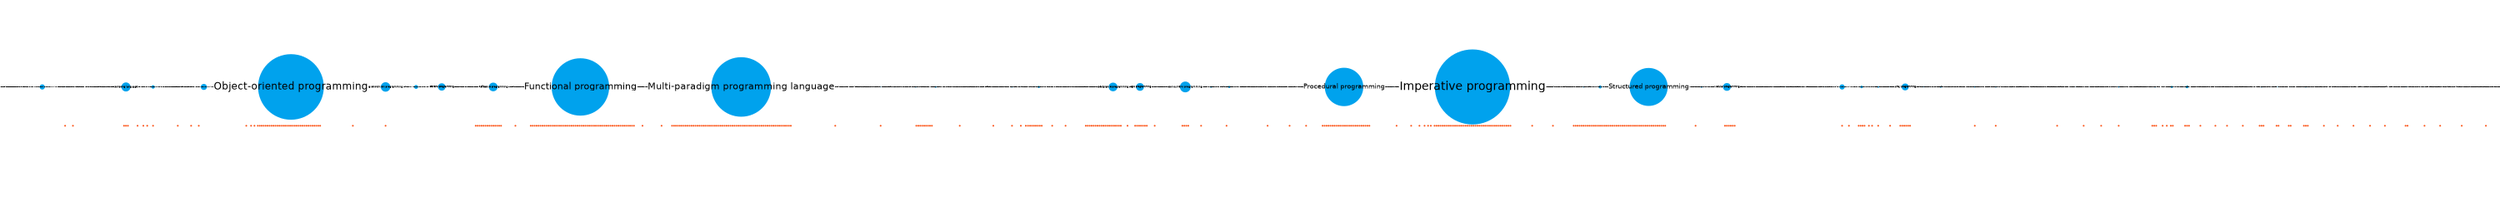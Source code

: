 graph {
	node [color="#9dd600" fontname=helvetica style=filled]
	overlap=false repulsiveforce=0.1 size=20 splines=curved
	node [color="#00a2ed" fixedsize=shape fontsize=105 height=0.5 width=0.5]
	"Markup language"
	node [color="#00a2ed" fixedsize=shape fontsize=860 height=76.0 width=76.0]
	"Object-oriented programming"
	node [color="#00a2ed" fixedsize=shape fontsize=790 height=69.0 width=69.0]
	"Multi-paradigm programming language"
	node [color="#00a2ed" fixedsize=shape fontsize=545 height=44.5 width=44.5]
	"Procedural programming"
	node [color="#00a2ed" fixedsize=shape fontsize=210 height=11.0 width=11.0]
	"Event-driven programming"
	node [color="#00a2ed" fixedsize=shape fontsize=205 height=10.5 width=10.5]
	"Scripting language"
	node [color="#00a2ed" fixedsize=shape fontsize=970 height=87.0 width=87.0]
	"Imperative programming"
	node [color="#00a2ed" fixedsize=shape fontsize=765 height=66.5 width=66.5]
	"Functional programming"
	node [color="#00a2ed" fixedsize=shape fontsize=130 height=3.0 width=3.0]
	Dataflow
	node [color="#00a2ed" fixedsize=shape fontsize=115 height=1.5 width=1.5]
	"Unstructured programming"
	node [color="#00a2ed" fixedsize=shape fontsize=200 height=10.0 width=10.0]
	"Declarative programming"
	node [color="#00a2ed" fixedsize=shape fontsize=225 height=12.5 width=12.5]
	"Concurrent programming"
	node [color="#00a2ed" fixedsize=shape fontsize=120 height=2.0 width=2.0]
	"Reactive programming"
	node [color="#00a2ed" fixedsize=shape fontsize=540 height=44.0 width=44.0]
	"Structured programming"
	node [color="#00a2ed" fixedsize=shape fontsize=200 height=10.0 width=10.0]
	"Reflective programming"
	node [color="#00a2ed" fixedsize=shape fontsize=105 height=0.5 width=0.5]
	"Constraint logic programming"
	node [color="#00a2ed" fixedsize=shape fontsize=105 height=0.5 width=0.5]
	"Formal verification"
	node [color="#00a2ed" fixedsize=shape fontsize=115 height=1.5 width=1.5]
	"Lazy evaluation"
	node [color="#00a2ed" fixedsize=shape fontsize=120 height=2.0 width=2.0]
	"Non-strict programming language"
	node [color="#00a2ed" fixedsize=shape fontsize=190 height=9.0 width=9.0]
	"Modular programming"
	node [color="#00a2ed" fixedsize=shape fontsize=105 height=0.5 width=0.5]
	"Nondeterministic programming"
	node [color="#00a2ed" fixedsize=shape fontsize=135 height=3.5 width=3.5]
	"Compiled language"
	node [color="#00a2ed" fixedsize=shape fontsize=185 height=8.5 width=8.5]
	"Generic programming"
	node [color="#00a2ed" fixedsize=shape fontsize=125 height=2.5 width=2.5]
	"Visual programming language"
	node [color="#00a2ed" fixedsize=shape fontsize=190 height=9.0 width=9.0]
	"Logic programming"
	node [color="#00a2ed" fixedsize=shape fontsize=105 height=0.5 width=0.5]
	"Component-based software engineering"
	node [color="#00a2ed" fixedsize=shape fontsize=160 height=6.0 width=6.0]
	"Parallel programming"
	node [color="#00a2ed" fixedsize=shape fontsize=160 height=6.0 width=6.0]
	"Prototype-based programming"
	node [color="#00a2ed" fixedsize=shape fontsize=105 height=0.5 width=0.5]
	"Action language"
	node [color="#00a2ed" fixedsize=shape fontsize=105 height=0.5 width=0.5]
	"Logic Programming"
	node [color="#00a2ed" fixedsize=shape fontsize=105 height=0.5 width=0.5]
	"Embedded system"
	node [color="#00a2ed" fixedsize=shape fontsize=105 height=0.5 width=0.5]
	"Dependent type"
	node [color="#00a2ed" fixedsize=shape fontsize=180 height=8.0 width=8.0]
	"Array programming"
	node [color="#00a2ed" fixedsize=shape fontsize=105 height=0.5 width=0.5]
	"Agent-oriented programming"
	node [color="#00a2ed" fixedsize=shape fontsize=105 height=0.5 width=0.5]
	"Synchronous programming language"
	node [color="#00a2ed" fixedsize=shape fontsize=115 height=1.5 width=1.5]
	"Function-level programming"
	node [color="#00a2ed" fixedsize=shape fontsize=130 height=3.0 width=3.0]
	"Concurrent computing"
	node [color="#00a2ed" fixedsize=shape fontsize=120 height=2.0 width=2.0]
	"Simulation language"
	node [color="#00a2ed" fixedsize=shape fontsize=105 height=0.5 width=0.5]
	"Graphical programming"
	node [color="#00a2ed" fixedsize=shape fontsize=105 height=0.5 width=0.5]
	"Concept programming"
	node [color="#00a2ed" fixedsize=shape fontsize=105 height=0.5 width=0.5]
	"High-level assembler"
	node [color="#00a2ed" fixedsize=shape fontsize=110 height=1.0 width=1.0]
	"Interpreted language"
	node [color="#00a2ed" fixedsize=shape fontsize=105 height=0.5 width=0.5]
	"Data-driven programming"
	node [color="#00a2ed" fixedsize=shape fontsize=115 height=1.5 width=1.5]
	"Esoteric programming language"
	node [color="#00a2ed" fixedsize=shape fontsize=170 height=7.0 width=7.0]
	Metaprogramming
	node [color="#00a2ed" fixedsize=shape fontsize=115 height=1.5 width=1.5]
	"Concatenative programming language"
	node [color="#00a2ed" fixedsize=shape fontsize=145 height=4.5 width=4.5]
	"Reflection (computer science)"
	node [color="#00a2ed" fixedsize=shape fontsize=125 height=2.5 width=2.5]
	"Stack-oriented programming language"
	node [color="#00a2ed" fixedsize=shape fontsize=115 height=1.5 width=1.5]
	"Knowledge representation"
	node [color="#00a2ed" fixedsize=shape fontsize=115 height=1.5 width=1.5]
	"Programming paradigm"
	node [color="#00a2ed" fixedsize=shape fontsize=140 height=4.0 width=4.0]
	"Educational programming language"
	node [color="#00a2ed" fixedsize=shape fontsize=110 height=1.0 width=1.0]
	"Stack-based"
	node [color="#00a2ed" fixedsize=shape fontsize=105 height=0.5 width=0.5]
	"Language oriented programming"
	node [color="#00a2ed" fixedsize=shape fontsize=105 height=0.5 width=0.5]
	"Data exchange language"
	node [color="#00a2ed" fixedsize=shape fontsize=105 height=0.5 width=0.5]
	"The Task-based Asynchronous Pattern"
	node [color="#00a2ed" fixedsize=shape fontsize=110 height=1.0 width=1.0]
	"Assembly language"
	node [color="#00a2ed" fixedsize=shape fontsize=105 height=0.5 width=0.5]
	"Protocol (object-oriented programming)"
	node [color="#00a2ed" fixedsize=shape fontsize=105 height=0.5 width=0.5]
	"Block (programming)"
	node [color="#00a2ed" fixedsize=shape fontsize=110 height=1.0 width=1.0]
	"Query language"
	node [color="#00a2ed" fixedsize=shape fontsize=125 height=2.5 width=2.5]
	"Distributed programming"
	node [color="#00a2ed" fixedsize=shape fontsize=105 height=0.5 width=0.5]
	"Process-oriented programming"
	node [color="#00a2ed" fixedsize=shape fontsize=110 height=1.0 width=1.0]
	"Distributed computing"
	node [color="#00a2ed" fixedsize=shape fontsize=110 height=1.0 width=1.0]
	"Pipeline programming"
	node [color="#00a2ed" fixedsize=shape fontsize=110 height=1.0 width=1.0]
	Typesetting
	node [color="#00a2ed" fixedsize=shape fontsize=115 height=1.5 width=1.5]
	"Aspect-oriented programming"
	node [color="#00a2ed" fixedsize=shape fontsize=115 height=1.5 width=1.5]
	"Term-rewriting"
	node [color="#00a2ed" fixedsize=shape fontsize=105 height=0.5 width=0.5]
	"Template engine (web)"
	node [color="#00a2ed" fixedsize=shape fontsize=105 height=0.5 width=0.5]
	"Pi calculus"
	node [color="#00a2ed" fixedsize=shape fontsize=105 height=0.5 width=0.5]
	"Real-time computing"
	node [color="#00a2ed" fixedsize=shape fontsize=105 height=0.5 width=0.5]
	"Multi-core processor"
	node [color="#00a2ed" fixedsize=shape fontsize=105 height=0.5 width=0.5]
	"Fourth-generation programming language"
	node [color="#00a2ed" fixedsize=shape fontsize=105 height=0.5 width=0.5]
	"End-user development"
	node [color="#00a2ed" fixedsize=shape fontsize=120 height=2.0 width=2.0]
	"Domain-specific language"
	node [color="#00a2ed" fixedsize=shape fontsize=110 height=1.0 width=1.0]
	"Design by contract"
	node [color="#00a2ed" fixedsize=shape fontsize=105 height=0.5 width=0.5]
	"Scripting Language"
	node [color="#00a2ed" fixedsize=shape fontsize=110 height=1.0 width=1.0]
	"Constraint programming"
	node [color="#00a2ed" fixedsize=shape fontsize=105 height=0.5 width=0.5]
	"Data-centric programming language"
	node [color="#00a2ed" fixedsize=shape fontsize=105 height=0.5 width=0.5]
	"Class-based programming"
	node [color="#00a2ed" fixedsize=shape fontsize=105 height=0.5 width=0.5]
	"Structural Equation Modeling"
	node [color="#00a2ed" fixedsize=shape fontsize=105 height=0.5 width=0.5]
	"Declarative Language"
	node [color="#00a2ed" fixedsize=shape fontsize=120 height=2.0 width=2.0]
	"Message passing"
	node [color="#00a2ed" fixedsize=shape fontsize=105 height=0.5 width=0.5]
	"Natural language programming"
	node [color="#00a2ed" fixedsize=shape fontsize=105 height=0.5 width=0.5]
	"Tacit programming"
	node [color="#00a2ed" fixedsize=shape fontsize=105 height=0.5 width=0.5]
	"Object-capability model"
	node [color="#00a2ed" fixedsize=shape fontsize=110 height=1.0 width=1.0]
	"Concurrent constraint logic programming"
	node [color="#00a2ed" fixedsize=shape fontsize=105 height=0.5 width=0.5]
	"Reversible computing"
	node [color="#00a2ed" fixedsize=shape fontsize=105 height=0.5 width=0.5]
	"Actor model"
	node [color="#00a2ed" fixedsize=shape fontsize=105 height=0.5 width=0.5]
	"Algebraic types"
	node [color="#00a2ed" fixedsize=shape fontsize=105 height=0.5 width=0.5]
	"Prototype-oriented programming"
	node [color="#00a2ed" fixedsize=shape fontsize=105 height=0.5 width=0.5]
	"Object-oriented analysis and design"
	node [color="#00a2ed" fixedsize=shape fontsize=105 height=0.5 width=0.5]
	"Purely functional programming"
	node [color="#00a2ed" fixedsize=shape fontsize=105 height=0.5 width=0.5]
	"Object database"
	node [color="#00a2ed" fixedsize=shape fontsize=105 height=0.5 width=0.5]
	"Distributed cache"
	node [color="#00a2ed" fixedsize=shape fontsize=105 height=0.5 width=0.5]
	"In-memory database"
	node [color="#00a2ed" fixedsize=shape fontsize=105 height=0.5 width=0.5]
	"In-Memory Processing"
	node [color="#00a2ed" fixedsize=shape fontsize=105 height=0.5 width=0.5]
	"Symbolic programming"
	node [color="#00a2ed" fixedsize=shape fontsize=105 height=0.5 width=0.5]
	"Extensible programming"
	node [color="#00a2ed" fixedsize=shape fontsize=110 height=1.0 width=1.0]
	"Computer simulation"
	node [color="#00a2ed" fixedsize=shape fontsize=105 height=0.5 width=0.5]
	Algorithmic_programming
	node [color="#00a2ed" fixedsize=shape fontsize=105 height=0.5 width=0.5]
	"Expression-oriented programming language"
	node [color="#00a2ed" fixedsize=shape fontsize=105 height=0.5 width=0.5]
	Rewriting
	node [color="#00a2ed" fixedsize=shape fontsize=105 height=0.5 width=0.5]
	"Parallel programming model"
	node [color="#fc4e0f" fontsize=0 height=2 width=2]
	"Markup language" -- "Curl_(programming_language)"
	"Object-oriented programming" -- "Curl_(programming_language)"
	"Multi-paradigm programming language" -- "Curl_(programming_language)"
	"Procedural programming" -- Liberty_BASIC
	"Event-driven programming" -- Liberty_BASIC
	"Multi-paradigm programming language" -- "Lua_(programming_language)"
	"Scripting language" -- "Lua_(programming_language)"
	"Imperative programming" -- "Lua_(programming_language)"
	"Functional programming" -- "Lua_(programming_language)"
	Dataflow -- SISAL
	"Functional programming" -- SISAL
	"Imperative programming" -- SNOBOL
	"Unstructured programming" -- SNOBOL
	"Multi-paradigm programming language" -- SQL
	"Declarative programming" -- SQL
	"Functional programming" -- Sather
	"Object-oriented programming" -- Sather
	"Object-oriented programming" -- Simula
	"Object-oriented programming" -- Squeak
	"Procedural programming" -- "Turing_(programming_language)"
	"Object-oriented programming" -- "Turing_(programming_language)"
	"Multi-paradigm programming language" -- "Turing_(programming_language)"
	"Concurrent programming" -- VHDL
	"Reactive programming" -- VHDL
	"Declarative programming" -- XSLT
	"Procedural programming" -- ALGOL_58
	"Structured programming" -- ALGOL_58
	"Imperative programming" -- ALGOL_58
	"Procedural programming" -- ALGOL_60
	"Structured programming" -- ALGOL_60
	"Imperative programming" -- ALGOL_60
	"Procedural programming" -- ALGOL_W
	"Structured programming" -- ALGOL_W
	"Imperative programming" -- ALGOL_W
	"Object-oriented programming" -- "Ceylon_(programming_language)"
	"Multi-paradigm programming language" -- "Claire_(programming_language)"
	"Functional programming" -- "Claire_(programming_language)"
	"Object-oriented programming" -- "Claire_(programming_language)"
	"Reflective programming" -- "Claire_(programming_language)"
	"Constraint logic programming" -- Constraint_Handling_Rules
	"Object-oriented programming" -- "Cool_(programming_language)"
	"Functional programming" -- "F*_(programming_language)"
	"Imperative programming" -- "F*_(programming_language)"
	"Formal verification" -- "F*_(programming_language)"
	"Multi-paradigm programming language" -- "F*_(programming_language)"
	"Object-oriented programming" -- Generic_Java
	"Structured programming" -- "Genie_(programming_language)"
	"Imperative programming" -- "Genie_(programming_language)"
	"Object-oriented programming" -- "Genie_(programming_language)"
	"Multi-paradigm programming language" -- "Genie_(programming_language)"
	"Functional programming" -- "Haskell_(programming_language)"
	"Lazy evaluation" -- "Haskell_(programming_language)"
	"Non-strict programming language" -- "Haskell_(programming_language)"
	"Imperative programming" -- "Haskell_(programming_language)"
	"Modular programming" -- "Haskell_(programming_language)"
	"Nondeterministic programming" -- "Orc_(programming_language)"
	"Concurrent programming" -- "Orc_(programming_language)"
	"Procedural programming" -- "PLEX_(programming_language)"
	"Imperative programming" -- "PLEX_(programming_language)"
	"Functional programming" -- "Pixie_(programming_language)"
	"Compiled language" -- "Rust_(programming_language)"
	"Functional programming" -- "Rust_(programming_language)"
	"Structured programming" -- "Rust_(programming_language)"
	"Generic programming" -- "Rust_(programming_language)"
	"Imperative programming" -- "Rust_(programming_language)"
	"Multi-paradigm programming language" -- "Rust_(programming_language)"
	"Concurrent programming" -- "Rust_(programming_language)"
	"Visual programming language" -- VSXu
	"Logic programming" -- CLACL
	"Object-oriented programming" -- Design_By_Numbers
	"Structured programming" -- Microsoft_Small_Basic
	"Imperative programming" -- Microsoft_Small_Basic
	"Object-oriented programming" -- Microsoft_Small_Basic
	"Functional programming" -- "Newspeak_(programming_language)"
	"Object-oriented programming" -- "Newspeak_(programming_language)"
	"Functional programming" -- "Reia_(programming_language)"
	"Imperative programming" -- "Reia_(programming_language)"
	"Multi-paradigm programming language" -- "Reia_(programming_language)"
	"Concurrent programming" -- "Reia_(programming_language)"
	"Declarative programming" -- "Reia_(programming_language)"
	"Object-oriented programming" -- "Reia_(programming_language)"
	"Functional programming" -- "CPL_(programming_language)"
	"Procedural programming" -- "CPL_(programming_language)"
	"Structured programming" -- "CPL_(programming_language)"
	"Imperative programming" -- "CPL_(programming_language)"
	"Multi-paradigm programming language" -- "CPL_(programming_language)"
	"Procedural programming" -- DIBOL
	"Structured programming" -- DIBOL
	"Imperative programming" -- DIBOL
	"Functional programming" -- Object_Pascal
	"Structured programming" -- Object_Pascal
	"Generic programming" -- Object_Pascal
	"Imperative programming" -- Object_Pascal
	"Event-driven programming" -- Object_Pascal
	"Component-based software engineering" -- Object_Pascal
	"Object-oriented programming" -- Object_Pascal
	"Parallel programming" -- Obliq
	"Prototype-based programming" -- Obliq
	"Multi-paradigm programming language" -- Obliq
	"Structured programming" -- "RTL/2"
	"Imperative programming" -- "RTL/2"
	"Action language" -- "TLA+"
	"Functional programming" -- "Agda_(programming_language)"
	"Functional programming" -- Extensible_Embeddable_Language
	"Imperative programming" -- Extensible_Embeddable_Language
	"Object-oriented programming" -- Extensible_Embeddable_Language
	"Multi-paradigm programming language" -- Extensible_Embeddable_Language
	"Scripting language" -- Extensible_Embeddable_Language
	"Functional programming" -- "Little_b_(programming_language)"
	"Object-oriented programming" -- Solidity
	"Imperative programming" -- "Split-C"
	"Structured programming" -- "Split-C"
	"Parallel programming" -- "Split-C"
	"Logic Programming" -- XSB
	"Multi-paradigm programming language" -- "JScript_.NET"
	"Structured programming" -- Open_Programming_Language
	"Imperative programming" -- Open_Programming_Language
	"Embedded system" -- Open_Programming_Language
	"Structured programming" -- "SP/k"
	"Imperative programming" -- "SP/k"
	"Logic programming" -- Aldor
	"Imperative programming" -- Aldor
	"Functional programming" -- Aldor
	"Multi-paradigm programming language" -- Aldor
	"Object-oriented programming" -- Aldor
	"Dependent type" -- Aldor
	"Imperative programming" -- ColdFusion_Markup_Language
	"Object-oriented programming" -- ColdFusion_Markup_Language
	"Logic programming" -- "Gödel_(programming_language)"
	"Declarative programming" -- "Gödel_(programming_language)"
	"Parallel programming" -- NESL
	"Functional programming" -- NESL
	"Array programming" -- NESL
	"Procedural programming" -- Guido_van_Robot
	"Agent-oriented programming" -- AgentSpeak
	"Compiled language" -- "Alef_(programming_language)"
	"Structured programming" -- "Alef_(programming_language)"
	"Concurrent programming" -- "Alef_(programming_language)"
	"Functional programming" -- "Atom_(programming_language)"
	"Reactive programming" -- "Atom_(programming_language)"
	"Synchronous programming language" -- "Atom_(programming_language)"
	"Procedural programming" -- CHILL
	"Multi-paradigm programming language" -- "COLA_(software_architecture)"
	"Structured programming" -- COMAL
	"Multi-paradigm programming language" -- ChucK
	"Imperative programming" -- "Draco_(programming_language)"
	"Structured programming" -- "Draco_(programming_language)"
	"Function-level programming" -- "FP_(programming_language)"
	"Procedural programming" -- FreeBASIC
	"Object-oriented programming" -- FreeBASIC
	"Concurrent computing" -- "Limbo_(programming_language)"
	"Multi-paradigm programming language" -- "Nickle_(programming_language)"
	"Functional programming" -- "Q_(programming_language_from_Kx_Systems)"
	"Array programming" -- "Q_(programming_language_from_Kx_Systems)"
	"Functional programming" -- "SASL_(programming_language)"
	"Multi-paradigm programming language" -- "SPARK_(programming_language)"
	"Simulation language" -- "STELLA_(programming_language)"
	"Visual programming language" -- "STELLA_(programming_language)"
	"Imperative programming" -- "Scratch_(programming_language)"
	"Event-driven programming" -- "Scratch_(programming_language)"
	"Functional programming" -- Tcl
	"Procedural programming" -- Tcl
	"Imperative programming" -- Tcl
	"Event-driven programming" -- Tcl
	"Object-oriented programming" -- Tcl
	"Multi-paradigm programming language" -- Tcl
	"Graphical programming" -- WebMethods_Flow
	"Structured programming" -- WebMethods_Flow
	"Object-oriented programming" -- WebMethods_Flow
	"Functional programming" -- "XL_(programming_language)"
	"Imperative programming" -- "XL_(programming_language)"
	"Concept programming" -- "XL_(programming_language)"
	"Multi-paradigm programming language" -- "XL_(programming_language)"
	"Logic programming" -- Absys
	"Imperative programming" -- Standard_ML
	"Multi-paradigm programming language" -- Standard_ML
	"Functional programming" -- Standard_ML
	"Procedural programming" -- "Babbage_(programming_language)"
	"Structured programming" -- "Babbage_(programming_language)"
	"High-level assembler" -- "Babbage_(programming_language)"
	"Functional programming" -- DUP_programming_language
	"Interpreted language" -- DUP_programming_language
	"Functional programming" -- "Epigram_(programming_language)"
	"Procedural programming" -- Programming_Language_for_Business
	"Imperative programming" -- Programming_Language_for_Business
	"Functional programming" -- Concurrent_Euclid
	"Structured programming" -- Concurrent_Euclid
	"Imperative programming" -- Concurrent_Euclid
	"Multi-paradigm programming language" -- Concurrent_Euclid
	"Imperative programming" -- "Modula-2+"
	"Structured programming" -- "Modula-2+"
	"Modular programming" -- "Modula-2+"
	"Procedural programming" -- "Turing+"
	"Object-oriented programming" -- "Turing+"
	"Multi-paradigm programming language" -- "Turing+"
	"Concurrent programming" -- "Turing+"
	"Procedural programming" -- ALGOL
	"Structured programming" -- ALGOL
	"Imperative programming" -- ALGOL
	"Procedural programming" -- "AMOS_(programming_language)"
	"Imperative programming" -- "AMOS_(programming_language)"
	"Functional programming" -- "APL_(programming_language)"
	"Structured programming" -- "APL_(programming_language)"
	"Array programming" -- "APL_(programming_language)"
	"Modular programming" -- "APL_(programming_language)"
	"Procedural programming" -- AWK
	"Data-driven programming" -- AWK
	"Scripting language" -- AWK
	"Multi-paradigm programming language" -- "Ada_(programming_language)"
	"Imperative programming" -- Assembly_language
	"Unstructured programming" -- Assembly_language
	"Unstructured programming" -- BASIC
	"Procedural programming" -- BCPL
	"Structured programming" -- BCPL
	"Imperative programming" -- BCPL
	"Structured programming" -- Brainfuck
	"Imperative programming" -- Brainfuck
	"Esoteric programming language" -- Brainfuck
	"Procedural programming" -- "CLU_(programming_language)"
	"Object-oriented programming" -- "CLU_(programming_language)"
	"Multi-paradigm programming language" -- "CLU_(programming_language)"
	"Procedural programming" -- COBOL
	"Imperative programming" -- COBOL
	"Object-oriented programming" -- COBOL
	"Imperative programming" -- "C_(programming_language)"
	"Structured programming" -- "C_(programming_language)"
	"Functional programming" -- Common_Lisp
	"Procedural programming" -- Common_Lisp
	"Generic programming" -- Common_Lisp
	Metaprogramming -- Common_Lisp
	"Object-oriented programming" -- Common_Lisp
	"Multi-paradigm programming language" -- Common_Lisp
	"Reflective programming" -- Common_Lisp
	"Procedural programming" -- Coral_66
	"Structured programming" -- Coral_66
	"Imperative programming" -- Coral_66
	"Functional programming" -- "Dylan_(programming_language)"
	"Object-oriented programming" -- "Dylan_(programming_language)"
	"Multi-paradigm programming language" -- "Dylan_(programming_language)"
	"Object-oriented programming" -- "Eiffel_(programming_language)"
	"Functional programming" -- Emacs_Lisp
	Metaprogramming -- Emacs_Lisp
	"Reflective programming" -- Emacs_Lisp
	"Imperative programming" -- "Euphoria_(programming_language)"
	"Procedural programming" -- "Forth_(programming_language)"
	"Concatenative programming language" -- "Forth_(programming_language)"
	"Reflection (computer science)" -- "Forth_(programming_language)"
	"Stack-oriented programming language" -- "Forth_(programming_language)"
	"Multi-paradigm programming language" -- Fortran
	"Structured programming" -- Fortran
	"Imperative programming" -- Fortran
	"Generic programming" -- Fortran
	"Multi-paradigm programming language" -- "Icon_(programming_language)"
	"Structured programming" -- "Icon_(programming_language)"
	"Multi-paradigm programming language" -- JavaScript
	"Scripting language" -- JavaScript
	"Object-oriented programming" -- JavaScript
	"Imperative programming" -- JavaScript
	"Functional programming" -- JavaScript
	"Event-driven programming" -- JavaScript
	"Multi-paradigm programming language" -- "Java_(programming_language)"
	"Object-oriented programming" -- "Java_(programming_language)"
	"Structured programming" -- "Java_(programming_language)"
	"Imperative programming" -- "Java_(programming_language)"
	"Generic programming" -- "Java_(programming_language)"
	"Reflective programming" -- "Java_(programming_language)"
	"Concurrent programming" -- "Java_(programming_language)"
	"Knowledge representation" -- "KRL_(programming_language)"
	"Functional programming" -- Kent_Recursive_Calculator
	"Functional programming" -- "Lisp_(programming_language)"
	"Procedural programming" -- "Lisp_(programming_language)"
	Metaprogramming -- "Lisp_(programming_language)"
	"Multi-paradigm programming language" -- "Lisp_(programming_language)"
	"Reflection (computer science)" -- "Lisp_(programming_language)"
	"Programming paradigm" -- LiveScript
	"Functional programming" -- LiveScript
	"Object-oriented programming" -- LiveScript
	"Functional programming" -- "Logo_(programming_language)"
	"Procedural programming" -- "Logo_(programming_language)"
	"Educational programming language" -- "Logo_(programming_language)"
	"Multi-paradigm programming language" -- "Logo_(programming_language)"
	"Reflection (computer science)" -- "Logo_(programming_language)"
	"Functional programming" -- "ML_(programming_language)"
	"Imperative programming" -- "ML_(programming_language)"
	"Multi-paradigm programming language" -- "ML_(programming_language)"
	"Procedural programming" -- MUMPS
	"Imperative programming" -- "Mary_(programming_language)"
	"Functional programming" -- "Mercury_(programming_language)"
	"Logic programming" -- "Mercury_(programming_language)"
	"Object-oriented programming" -- "Mercury_(programming_language)"
	"Array programming" -- Nial
	"Structured programming" -- "Oberon_(programming_language)"
	"Imperative programming" -- "Oberon_(programming_language)"
	"Object-oriented programming" -- "Oberon_(programming_language)"
	"Modular programming" -- "Oberon_(programming_language)"
	"Concurrent programming" -- "Occam_(programming_language)"
	"Functional programming" -- PHP
	"Procedural programming" -- PHP
	"Imperative programming" -- PHP
	"Object-oriented programming" -- PHP
	"Reflective programming" -- PHP
	"Procedural programming" -- "PL/I"
	"Structured programming" -- "PL/I"
	"Imperative programming" -- "PL/I"
	"Structured programming" -- "Pascal_(programming_language)"
	"Imperative programming" -- "Pascal_(programming_language)"
	"Multi-paradigm programming language" -- Perl
	"Functional programming" -- Perl
	"Imperative programming" -- Perl
	"Object-oriented programming" -- Perl
	"Reflective programming" -- Perl
	"Procedural programming" -- Perl
	"Event-driven programming" -- Perl
	"Generic programming" -- Perl
	"Procedural programming" -- PostScript
	"Stack-based" -- PostScript
	"Multi-paradigm programming language" -- PostScript
	"Logic programming" -- Prolog
	"Functional programming" -- "Python_(programming_language)"
	"Procedural programming" -- "Python_(programming_language)"
	"Imperative programming" -- "Python_(programming_language)"
	"Object-oriented programming" -- "Python_(programming_language)"
	"Multi-paradigm programming language" -- "Python_(programming_language)"
	"Reflective programming" -- "Python_(programming_language)"
	"Imperative programming" -- QuakeC
	"Structured programming" -- QuakeC
	"Language oriented programming" -- Rebol
	"Functional programming" -- Rebol
	"Data exchange language" -- Rebol
	"Imperative programming" -- Rebol
	"Prototype-based programming" -- Rebol
	"Functional programming" -- "Ruby_(programming_language)"
	"Imperative programming" -- "Ruby_(programming_language)"
	"Object-oriented programming" -- "Ruby_(programming_language)"
	"Multi-paradigm programming language" -- "Ruby_(programming_language)"
	"Reflective programming" -- "Ruby_(programming_language)"
	"Scripting language" -- Sed
	"Object-oriented programming" -- Smalltalk
	"Functional programming" -- "C_Sharp_(programming_language)"
	"Structured programming" -- "C_Sharp_(programming_language)"
	"Generic programming" -- "C_Sharp_(programming_language)"
	"Imperative programming" -- "C_Sharp_(programming_language)"
	"Event-driven programming" -- "C_Sharp_(programming_language)"
	"The Task-based Asynchronous Pattern" -- "C_Sharp_(programming_language)"
	"Object-oriented programming" -- "C_Sharp_(programming_language)"
	"Multi-paradigm programming language" -- "C_Sharp_(programming_language)"
	"Reflective programming" -- "C_Sharp_(programming_language)"
	"Concurrent computing" -- "C_Sharp_(programming_language)"
	"Object-oriented programming" -- "Crystal_(programming_language)"
	"Multi-paradigm programming language" -- "Crystal_(programming_language)"
	"Imperative programming" -- DIGITAL_Command_Language
	"Object-oriented programming" -- "Emerald_(programming_language)"
	"Functional programming" -- "Euclid_(programming_language)"
	"Structured programming" -- "Euclid_(programming_language)"
	"Imperative programming" -- "Euclid_(programming_language)"
	"Multi-paradigm programming language" -- "Euclid_(programming_language)"
	"Functional programming" -- "F_Sharp_(programming_language)"
	"Imperative programming" -- "F_Sharp_(programming_language)"
	Metaprogramming -- "F_Sharp_(programming_language)"
	"Object-oriented programming" -- "F_Sharp_(programming_language)"
	"Multi-paradigm programming language" -- "F_Sharp_(programming_language)"
	"Concurrent programming" -- "F_Sharp_(programming_language)"
	"Imperative programming" -- Flow_chart_language
	"Multi-paradigm programming language" -- Haxe
	"Functional programming" -- "Idris_(programming_language)"
	"Assembly language" -- Information_Processing_Language
	"Object-oriented programming" -- J_Sharp
	"Structured programming" -- J_Sharp
	"Imperative programming" -- J_Sharp
	"Procedural programming" -- "Karel_(programming_language)"
	"Imperative programming" -- MIVA_Script
	"Procedural programming" -- "Oriel_(scripting_language)"
	"Imperative programming" -- "Oriel_(scripting_language)"
	"Event-driven programming" -- "Snap!_(programming_language)"
	"Object-oriented programming" -- "Snap!_(programming_language)"
	"Educational programming language" -- "Snap!_(programming_language)"
	"Protocol (object-oriented programming)" -- "Swift_(programming_language)"
	"Functional programming" -- "Swift_(programming_language)"
	"Imperative programming" -- "Swift_(programming_language)"
	"Block (programming)" -- "Swift_(programming_language)"
	"Object-oriented programming" -- "Swift_(programming_language)"
	"Multi-paradigm programming language" -- "Swift_(programming_language)"
	"Multi-paradigm programming language" -- "Tea_(programming_language)"
	"Functional programming" -- "Tea_(programming_language)"
	"Object-oriented programming" -- "Tea_(programming_language)"
	"Query language" -- SPARQL
	"Object-oriented programming" -- "Bistro_(programming_language)"
	"Functional programming" -- Clojure
	"Multi-paradigm programming language" -- "Go!_(programming_language)"
	"Concurrent programming" -- "Go!_(programming_language)"
	"Logic programming" -- "Go!_(programming_language)"
	"Functional programming" -- "Go!_(programming_language)"
	"Imperative programming" -- "Go!_(programming_language)"
	"Compiled language" -- "Go_(programming_language)"
	"Structured programming" -- "Go_(programming_language)"
	"Imperative programming" -- "Go_(programming_language)"
	"Concurrent programming" -- "Go_(programming_language)"
	"Imperative programming" -- "Handel-C"
	"Concurrent programming" -- "Handel-C"
	"Prototype-based programming" -- "Ioke_(programming_language)"
	"Object-oriented programming" -- "Ioke_(programming_language)"
	"Knowledge representation" -- "LOOM_(ontology)"
	"Functional programming" -- "R_(programming_language)"
	"Procedural programming" -- "R_(programming_language)"
	"Array programming" -- "R_(programming_language)"
	"Imperative programming" -- "R_(programming_language)"
	"Object-oriented programming" -- "R_(programming_language)"
	"Multi-paradigm programming language" -- "R_(programming_language)"
	"Reflective programming" -- "R_(programming_language)"
	"Procedural programming" -- "EC_(programming_language)"
	"Generic programming" -- "EC_(programming_language)"
	"Object-oriented programming" -- "EC_(programming_language)"
	"Multi-paradigm programming language" -- "EC_(programming_language)"
	"Functional programming" -- "Elixir_(programming_language)"
	"Multi-paradigm programming language" -- "Elixir_(programming_language)"
	"Concurrent programming" -- "Elixir_(programming_language)"
	"Distributed programming" -- "Elixir_(programming_language)"
	"Process-oriented programming" -- "Elixir_(programming_language)"
	"Multi-paradigm programming language" -- "Qore_(programming_language)"
	"Parallel programming" -- "Qore_(programming_language)"
	"Functional programming" -- "Qore_(programming_language)"
	"Imperative programming" -- "Qore_(programming_language)"
	"Object-oriented programming" -- "Qore_(programming_language)"
	"Procedural programming" -- "Qore_(programming_language)"
	"Functional programming" -- "Qore_(programming_language)"
	Dataflow -- "Joule_(programming_language)"
	"Distributed computing" -- "Joule_(programming_language)"
	"Object-oriented programming" -- "Joule_(programming_language)"
	"Multi-paradigm programming language" -- "Joule_(programming_language)"
	"Functional programming" -- Cadence_SKILL
	"Object-oriented programming" -- Cadence_SKILL
	"Parallel programming" -- Global_Arrays
	"Imperative programming" -- Global_Arrays
	"Structured programming" -- Global_Arrays
	"Structured programming" -- "Joyce_(programming_language)"
	"Concurrent programming" -- "Joyce_(programming_language)"
	"Imperative programming" -- "Joyce_(programming_language)"
	"Procedural programming" -- "Object-Oriented_Turing"
	"Object-oriented programming" -- "Object-Oriented_Turing"
	"Multi-paradigm programming language" -- "Object-Oriented_Turing"
	"Concurrent programming" -- "Object-Oriented_Turing"
	"Multi-paradigm programming language" -- PowerShell
	"Imperative programming" -- PowerShell
	"Pipeline programming" -- PowerShell
	"Object-oriented programming" -- PowerShell
	"Functional programming" -- PowerShell
	"Reflective programming" -- PowerShell
	"Procedural programming" -- Rexx
	"Structured programming" -- Rexx
	"Multi-paradigm programming language" -- Rexx
	"Imperative programming" -- "Script.NET"
	Metaprogramming -- "Script.NET"
	"Scripting language" -- "Script.NET"
	"Functional programming" -- XQuery
	"Modular programming" -- XQuery
	"Declarative programming" -- XQuery
	"Imperative programming" -- Open_Roberta
	"Event-driven programming" -- Open_Roberta
	"Array programming" -- "A+_(programming_language)"
	"Functional programming" -- Algebraic_Logic_Functional_programming_language
	"Logic programming" -- Algebraic_Logic_Functional_programming_language
	"Multi-paradigm programming language" -- Algebraic_Logic_Functional_programming_language
	"Functional programming" -- "Opa_(programming_language)"
	"Imperative programming" -- "Opa_(programming_language)"
	"Multi-paradigm programming language" -- "Opa_(programming_language)"
	"Functional programming" -- Abstract_State_Machine_Language
	"Imperative programming" -- "Asymptote_(vector_graphics_language)"
	Typesetting -- "Asymptote_(vector_graphics_language)"
	"Aspect-oriented programming" -- "E_(verification_language)"
	"Functional programming" -- "Elm_(programming_language)"
	"Functional programming" -- Itk
	"Imperative programming" -- Itk
	"Event-driven programming" -- Itk
	"Object-oriented programming" -- Itk
	"Multi-paradigm programming language" -- Itk
	"Functional programming" -- "Kojo_(programming_language)"
	"Object-oriented programming" -- "Kojo_(programming_language)"
	"Term-rewriting" -- "TXL_(programming_language)"
	"Template engine (web)" -- Haml
	"Functional programming" -- Incr_Tcl
	"Imperative programming" -- Incr_Tcl
	"Event-driven programming" -- Incr_Tcl
	"Object-oriented programming" -- Incr_Tcl
	"Multi-paradigm programming language" -- Incr_Tcl
	"Object-oriented programming" -- "Cobra_(programming_language)"
	"Multi-paradigm programming language" -- "Cobra_(programming_language)"
	"Object-oriented programming" -- Judoscript
	"Scripting language" -- Judoscript
	"Imperative programming" -- MiniD
	"Object-oriented programming" -- MiniD
	"Multi-paradigm programming language" -- MiniD
	"Object-oriented programming" -- "Parser_(CGI_language)"
	"Multi-paradigm programming language" -- Scientific_Vector_Language
	"Object-oriented programming" -- Ateji_PX
	"Pi calculus" -- Ateji_PX
	"Functional programming" -- CoffeeScript
	"Imperative programming" -- CoffeeScript
	"Prototype-based programming" -- CoffeeScript
	"Multi-paradigm programming language" -- CoffeeScript
	"Scripting language" -- CoffeeScript
	"Imperative programming" -- Intel_Parallel_Building_Blocks
	"Structured programming" -- Intel_Parallel_Building_Blocks
	"Parallel programming" -- Intel_Parallel_Building_Blocks
	"Imperative programming" -- "Mirah_(programming_language)"
	"Object-oriented programming" -- "Mirah_(programming_language)"
	"Object-oriented programming" -- OptimJ
	"Reactive programming" -- QML
	"Multi-paradigm programming language" -- QML
	"Scripting language" -- QML
	"Declarative programming" -- QML
	"Structured programming" -- SuperPascal
	"Imperative programming" -- SuperPascal
	"Concurrent computing" -- SuperPascal
	"Real-time computing" -- "XC_(programming_language)"
	"Parallel programming" -- "XC_(programming_language)"
	"Imperative programming" -- "XC_(programming_language)"
	"Concurrent programming" -- "XC_(programming_language)"
	"Distributed programming" -- "XC_(programming_language)"
	"Multi-core processor" -- "XC_(programming_language)"
	"Fourth-generation programming language" -- ActiveVFP
	"Procedural programming" -- ActiveVFP
	"Object-oriented programming" -- ActiveVFP
	"Interpreted language" -- "Ezhil_(programming_language)"
	"Structured programming" -- "Ezhil_(programming_language)"
	"Imperative programming" -- "Ezhil_(programming_language)"
	"Distributed programming" -- "Join-pattern"
	"Concurrent computing" -- "Join-pattern"
	"Procedural programming" -- M_Sharp
	"Structured programming" -- M_Sharp
	"Event-driven programming" -- M_Sharp
	Metaprogramming -- M_Sharp
	"Object-oriented programming" -- M_Sharp
	"Multi-paradigm programming language" -- M_Sharp
	"Functional programming" -- MexScript
	"Structured programming" -- MexScript
	"End-user development" -- MexScript
	"Domain-specific language" -- MexScript
	"Compiled language" -- "ParaSail_(programming_language)"
	"Structured programming" -- "ParaSail_(programming_language)"
	"Imperative programming" -- "ParaSail_(programming_language)"
	"Object-oriented programming" -- "ParaSail_(programming_language)"
	"Concurrent programming" -- "ParaSail_(programming_language)"
	"Design by contract" -- Praspel
	"Functional programming" -- "Qalb_(programming_language)"
	"Scripting Language" -- RiscLua
	"Imperative programming" -- SAMPL
	"Multi-paradigm programming language" -- SAMPL
	"Declarative programming" -- SAMPL
	"Functional programming" -- Xtend
	"Imperative programming" -- Xtend
	"Object-oriented programming" -- Xtend
	"Multi-paradigm programming language" -- AngelScript
	"Scripting language" -- AngelScript
	"Imperative programming" -- AngelScript
	"Imperative programming" -- PeopleCode
	"Object-oriented programming" -- PeopleCode
	"Multi-paradigm programming language" -- PeopleCode
	"Functional programming" -- JSONiq
	"Modular programming" -- JSONiq
	"Declarative programming" -- JSONiq
	"Functional programming" -- UCBLogo
	"Procedural programming" -- UCBLogo
	"Educational programming language" -- UCBLogo
	"Multi-paradigm programming language" -- UCBLogo
	"Reflection (computer science)" -- UCBLogo
	"Object-oriented programming" -- Umple
	"Stack-based" -- "Beatnik_(programming_language)"
	"Object-oriented programming" -- "Dolittle_(programming_language)"
	"Multi-paradigm programming language" -- "Dolittle_(programming_language)"
	"Functional programming" -- "ATS_(programming_language)"
	"Imperative programming" -- "ATS_(programming_language)"
	"Multi-paradigm programming language" -- "ATS_(programming_language)"
	"Functional programming" -- "Alice_(programming_language)"
	"Concurrent programming" -- "Alice_(programming_language)"
	"Imperative programming" -- "Alice_(programming_language)"
	"Multi-paradigm programming language" -- "Alice_(programming_language)"
	"Distributed programming" -- "Alice_(programming_language)"
	"Logic programming" -- "Alma-0"
	"Constraint programming" -- "Alma-0"
	"Imperative programming" -- "Alma-0"
	"Multi-paradigm programming language" -- "Alma-0"
	"Structured programming" -- BLISS
	"Imperative programming" -- BLISS
	Dataflow -- CAL_Actor_Language
	"Object-oriented programming" -- "Charm++"
	"Structured programming" -- "Charm_(programming_language)"
	"Functional programming" -- "Clean_(programming_language)"
	"Structured programming" -- Component_Pascal
	"Imperative programming" -- Component_Pascal
	"Object-oriented programming" -- Component_Pascal
	"Modular programming" -- Component_Pascal
	"Multi-paradigm programming language" -- "Dart_(programming_language)"
	"Scripting language" -- "Dart_(programming_language)"
	"Object-oriented programming" -- "Dart_(programming_language)"
	"Imperative programming" -- "Dart_(programming_language)"
	"Functional programming" -- "Dart_(programming_language)"
	"Declarative programming" -- "ECL_(data-centric_programming_language)"
	"Data-centric programming language" -- "ECL_(data-centric_programming_language)"
	"Structured programming" -- "ECL_(data-centric_programming_language)"
	"Array programming" -- "ELI_(programming_language)"
	"Functional programming" -- "Escher_(programming_language)"
	"Logic programming" -- "Escher_(programming_language)"
	"Declarative programming" -- "Escher_(programming_language)"
	"Functional programming" -- "FL_(programming_language)"
	"Function-level programming" -- "FL_(programming_language)"
	"Prototype-based programming" -- "Io_(programming_language)"
	"Object-oriented programming" -- "Io_(programming_language)"
	"Esoteric programming language" -- LOLCODE
	"Functional programming" -- "LPC_(programming_language)"
	"Procedural programming" -- "LPC_(programming_language)"
	"Prototype-based programming" -- "LPC_(programming_language)"
	"Object-oriented programming" -- "LPC_(programming_language)"
	"Multi-paradigm programming language" -- "LPC_(programming_language)"
	"Imperative programming" -- "Modula-2"
	"Structured programming" -- "Modula-2"
	"Modular programming" -- "Modula-2"
	"Class-based programming" -- "Objective-C"
	"Object-oriented programming" -- "Objective-C"
	"Reflection (computer science)" -- "Objective-C"
	"Structural Equation Modeling" -- OpenMx
	"Procedural programming" -- "PL/C"
	"Structured programming" -- "PL/C"
	"Imperative programming" -- "PL/C"
	"Declarative Language" -- "Pan_(programming_language)"
	"Procedural programming" -- Profile_Scripting_Language
	"Object-oriented programming" -- "TOM_(object-oriented_programming_language)"
	"Parallel programming" -- Unified_Parallel_C
	"Message passing" -- Unified_Parallel_C
	"Imperative programming" -- Unified_Parallel_C
	"Structured programming" -- Unified_Parallel_C
	"Natural language programming" -- AppleScript
	"Scripting language" -- AppleScript
	"Functional programming" -- "C++"
	"Procedural programming" -- "C++"
	"Generic programming" -- "C++"
	"Object-oriented programming" -- "C++"
	"Multi-paradigm programming language" -- "C++"
	"Imperative programming" -- CWEB
	"Structured programming" -- CWEB
	"Imperative programming" -- "FLOW-MATIC"
	"Procedural programming" -- HyperTalk
	"Functional programming" -- "J_(programming_language)"
	"Array programming" -- "J_(programming_language)"
	"Function-level programming" -- "J_(programming_language)"
	"Tacit programming" -- "J_(programming_language)"
	"Prototype-based programming" -- NewtonScript
	"Object-oriented programming" -- NewtonScript
	"Procedural programming" -- "Plankalkül"
	"Procedural programming" -- PureBasic
	"Structured programming" -- PureBasic
	"Imperative programming" -- PureBasic
	"Object-oriented programming" -- "Self_(programming_language)"
	"Structured programming" -- Verilog
	"Scripting language" -- Chomski
	"Multi-paradigm programming language" -- "Fantom_(programming_language)"
	"Imperative programming" -- GrGen
	"Multi-paradigm programming language" -- GrGen
	"Declarative programming" -- GrGen
	"Object-oriented programming" -- GrGen
	"Functional programming" -- "Objective-J"
	"Imperative programming" -- "Objective-J"
	"Multi-paradigm programming language" -- "Objective-J"
	"Object-oriented programming" -- "Objective-J"
	"Reflection (computer science)" -- "Objective-J"
	"Scripting language" -- "Objective-J"
	"Imperative programming" -- PCASTL
	"Reflective programming" -- PCASTL
	"Multi-paradigm programming language" -- PLEXIL
	"Object-oriented programming" -- Pnuts
	"Scripting language" -- Pnuts
	"Term-rewriting" -- Refal
	"Visual programming language" -- Vvvv
	"Imperative programming" -- Sinclair_BASIC
	"Multi-paradigm programming language" -- Coarray_Fortran
	"Parallel programming" -- Coarray_Fortran
	"Message passing" -- Coarray_Fortran
	"Imperative programming" -- Coarray_Fortran
	"Structured programming" -- Coarray_Fortran
	"Procedural programming" -- QBasic
	"Object-capability model" -- "Joe-E"
	"Functional programming" -- PicoLisp
	"Procedural programming" -- PicoLisp
	"Object-oriented programming" -- PicoLisp
	"Reflective programming" -- PicoLisp
	"Declarative programming" -- PicoLisp
	Metaprogramming -- PicoLisp
	"Procedural programming" -- "ABC_(programming_language)"
	"Structured programming" -- "ABC_(programming_language)"
	"Imperative programming" -- "ABC_(programming_language)"
	"Multi-paradigm programming language" -- "ABC_(programming_language)"
	"Functional programming" -- ACL2
	Metaprogramming -- ACL2
	"Multi-paradigm programming language" -- ActionScript
	"Object-oriented programming" -- ActionScript
	"Functional programming" -- ActionScript
	"Imperative programming" -- ActionScript
	"Scripting language" -- ActionScript
	"Imperative programming" -- "CMS-2_(programming_language)"
	"Multi-paradigm programming language" -- Caml
	"Functional programming" -- Caml
	"Imperative programming" -- Caml
	"Functional programming" -- ECMAScript
	"Imperative programming" -- ECMAScript
	"Prototype-based programming" -- ECMAScript
	"Multi-paradigm programming language" -- ECMAScript
	"Procedural programming" -- "Euler_(programming_language)"
	"Structured programming" -- "Euler_(programming_language)"
	"Imperative programming" -- "Euler_(programming_language)"
	"Functional programming" -- "Factor_(programming_language)"
	"Concatenative programming language" -- "Factor_(programming_language)"
	"Multi-paradigm programming language" -- "Factor_(programming_language)"
	"Stack-oriented programming language" -- "Factor_(programming_language)"
	"Multi-paradigm programming language" -- "Hop_(software)"
	"Multi-paradigm programming language" -- IBM_RPG
	"Concurrent constraint logic programming" -- "Janus_(concurrent_constraint_programming_language)"
	"Reversible computing" -- "Janus_(time-reversible_computing_programming_language)"
	"Imperative programming" -- "Janus_(time-reversible_computing_programming_language)"
	"Multi-paradigm programming language" -- "Julia_(programming_language)"
	"Procedural programming" -- "Julia_(programming_language)"
	"Functional programming" -- "Julia_(programming_language)"
	Metaprogramming -- "Julia_(programming_language)"
	"Knowledge representation" -- KM_programming_language
	"Imperative programming" -- "MAD_(programming_language)"
	"Functional programming" -- "Miranda_(programming_language)"
	"Lazy evaluation" -- "Miranda_(programming_language)"
	"Declarative programming" -- "Miranda_(programming_language)"
	"Structured programming" -- "Nu_(programming_language)"
	"Imperative programming" -- "Nu_(programming_language)"
	"Object-oriented programming" -- "Nu_(programming_language)"
	"Functional programming" -- OCaml
	"Imperative programming" -- OCaml
	"Object-oriented programming" -- OCaml
	"Multi-paradigm programming language" -- OCaml
	"Functional programming" -- "Orwell_(programming_language)"
	"Lazy evaluation" -- "Orwell_(programming_language)"
	"Functional programming" -- "Oz_(programming_language)"
	"Logic programming" -- "Oz_(programming_language)"
	"Concurrent programming" -- "Oz_(programming_language)"
	"Constraint programming" -- "Oz_(programming_language)"
	"Imperative programming" -- "Oz_(programming_language)"
	"Object-oriented programming" -- "Oz_(programming_language)"
	"Multi-paradigm programming language" -- "Oz_(programming_language)"
	"Distributed programming" -- "Oz_(programming_language)"
	"Procedural programming" -- "Pico_(programming_language)"
	"Reflection (computer science)" -- "Pico_(programming_language)"
	"Functional programming" -- "Pike_(programming_language)"
	"Procedural programming" -- "Pike_(programming_language)"
	"Object-oriented programming" -- "Pike_(programming_language)"
	"Multi-paradigm programming language" -- "Pike_(programming_language)"
	"Functional programming" -- "Racket_(programming_language)"
	"Logic programming" -- "Racket_(programming_language)"
	"Procedural programming" -- "Racket_(programming_language)"
	Metaprogramming -- "Racket_(programming_language)"
	"Object-oriented programming" -- "Racket_(programming_language)"
	"Modular programming" -- "Racket_(programming_language)"
	"Multi-paradigm programming language" -- "Racket_(programming_language)"
	"Reflection (computer science)" -- "Racket_(programming_language)"
	"Structured programming" -- "Raptor_(programming_language)"
	"Imperative programming" -- "Raptor_(programming_language)"
	"Imperative programming" -- Rc
	"Pipeline programming" -- Rc
	"Functional programming" -- SAC_programming_language
	"Array programming" -- SAC_programming_language
	"Actor model" -- "SALSA_(programming_language)"
	"Structured programming" -- SystemVerilog
	"Object-oriented programming" -- SystemVerilog
	"Functional programming" -- TypeScript
	"Structured programming" -- TypeScript
	"Generic programming" -- TypeScript
	"Imperative programming" -- TypeScript
	"Object-oriented programming" -- TypeScript
	"Multi-paradigm programming language" -- TypeScript
	"Scripting language" -- TypeScript
	"Procedural programming" -- "Unicon_(programming_language)"
	"Object-oriented programming" -- "Unicon_(programming_language)"
	"Programming paradigm" -- "Vala_(programming_language)"
	"Structured programming" -- "Vala_(programming_language)"
	"Imperative programming" -- "Vala_(programming_language)"
	"Object-oriented programming" -- "Vala_(programming_language)"
	"Event-driven programming" -- Visual_Basic
	"Multi-paradigm programming language" -- "Visual_Basic_.NET"
	"Structured programming" -- "Visual_Basic_.NET"
	"Imperative programming" -- "Visual_Basic_.NET"
	"Object-oriented programming" -- "Visual_Basic_.NET"
	"Declarative programming" -- "Visual_Basic_.NET"
	"Generic programming" -- "Visual_Basic_.NET"
	"Reflective programming" -- "Visual_Basic_.NET"
	"Event-driven programming" -- "Visual_Basic_.NET"
	"Multi-paradigm programming language" -- Visual_Basic_for_Applications
	"Programming paradigm" -- Wolfram_Language
	"Functional programming" -- Wolfram_Language
	"Procedural programming" -- Wolfram_Language
	"Array programming" -- Wolfram_Language
	"Term-rewriting" -- Wolfram_Language
	"Procedural programming" -- XBLite
	"Procedural programming" -- Basic4ppc
	"Event-driven programming" -- Basic4ppc
	"Structured programming" -- ABAP
	"Imperative programming" -- ABAP
	"Object-oriented programming" -- ABAP
	"Concurrent programming" -- ALGOL_68
	"Imperative programming" -- ALGOL_68
	"Multi-paradigm programming language" -- ALGOL_68
	"Object-oriented programming" -- "BETA_(programming_language)"
	Dataflow -- CMS_Pipelines
	"Functional programming" -- "Curry_(programming_language)"
	"Logic programming" -- "Curry_(programming_language)"
	"Non-strict programming language" -- "Curry_(programming_language)"
	"Modular programming" -- "Curry_(programming_language)"
	"Imperative programming" -- DBase
	"Declarative programming" -- DBase
	"Compiled language" -- "D_(programming_language)"
	"Functional programming" -- "D_(programming_language)"
	"Procedural programming" -- "D_(programming_language)"
	"Generic programming" -- "D_(programming_language)"
	"Object-oriented programming" -- "D_(programming_language)"
	"Multi-paradigm programming language" -- "D_(programming_language)"
	"Concurrent programming" -- "D_(programming_language)"
	"Functional programming" -- "Joy_(programming_language)"
	"Concatenative programming language" -- "Joy_(programming_language)"
	"Multi-paradigm programming language" -- "Joy_(programming_language)"
	"Stack-oriented programming language" -- "Joy_(programming_language)"
	"Multi-paradigm programming language" -- "Lasso_(programming_language)"
	"Imperative programming" -- "Lasso_(programming_language)"
	"Procedural programming" -- "Lasso_(programming_language)"
	"Concurrent programming" -- "Lasso_(programming_language)"
	Metaprogramming -- "Lasso_(programming_language)"
	"Reflective programming" -- "Lasso_(programming_language)"
	"Procedural programming" -- MIRC_scripting_language
	"Event-driven programming" -- MIRC_scripting_language
	"Declarative programming" -- Mizar_system
	"Procedural programming" -- "Modula-3"
	"Structured programming" -- "Modula-3"
	"Imperative programming" -- "Modula-3"
	"Modular programming" -- "Modula-3"
	"Generic programming" -- "Pizza_(programming_language)"
	"Algebraic types" -- "Pizza_(programming_language)"
	"Functional programming" -- Polyphonic_C_Sharp
	"Structured programming" -- Polyphonic_C_Sharp
	"Imperative programming" -- Polyphonic_C_Sharp
	"Event-driven programming" -- Polyphonic_C_Sharp
	"Object-oriented programming" -- Polyphonic_C_Sharp
	"Multi-paradigm programming language" -- Polyphonic_C_Sharp
	"Concurrent programming" -- Polyphonic_C_Sharp
	"Object-oriented programming" -- "Processing_(programming_language)"
	"Prototype-oriented programming" -- TADS
	"Domain-specific language" -- TADS
	"Functional programming" -- XOTcl
	"Imperative programming" -- XOTcl
	"Event-driven programming" -- XOTcl
	"Object-oriented programming" -- XOTcl
	"Multi-paradigm programming language" -- XOTcl
	"Declarative programming" -- XUL
	"Imperative programming" -- AMPL
	"Multi-paradigm programming language" -- AMPL
	"Declarative programming" -- AMPL
	"Object-oriented analysis and design" -- "Boo_(programming_language)"
	"Functional programming" -- "Cω"
	"Structured programming" -- "Cω"
	"Imperative programming" -- "Cω"
	"Event-driven programming" -- "Cω"
	"Object-oriented programming" -- "Cω"
	"Multi-paradigm programming language" -- "Cω"
	"Multi-paradigm programming language" -- Perl_6
	"Imperative programming" -- "C--"
	"Purely functional programming" -- "Charity_(programming_language)"
	"Imperative programming" -- Cilk
	"Structured programming" -- Cilk
	"Parallel programming" -- Cilk
	"Object-oriented programming" -- "E_(programming_language)"
	"Multi-paradigm programming language" -- "E_(programming_language)"
	"Message passing" -- "E_(programming_language)"
	"Array programming" -- "F-Script_(programming_language)"
	"Object-oriented programming" -- "F-Script_(programming_language)"
	"Multi-paradigm programming language" -- "F-Script_(programming_language)"
	"Functional programming" -- "K_(programming_language)"
	"Array programming" -- "K_(programming_language)"
	"Declarative programming" -- Modelica
	"Multi-paradigm programming language" -- NewLISP
	"Object-oriented programming" -- Object_REXX
	"Procedural programming" -- SETL
	"Structured programming" -- SETL
	"Imperative programming" -- SETL
	"Object-oriented programming" -- SETL
	"Multi-paradigm programming language" -- SETL
	"Imperative programming" -- Standard_ML_of_New_Jersey
	"Multi-paradigm programming language" -- Standard_ML_of_New_Jersey
	"Functional programming" -- Standard_ML_of_New_Jersey
	"Object-oriented programming" -- "X10_(programming_language)"
	"Array programming" -- "ZPL_(programming_language)"
	"Imperative programming" -- MetaPost
	Typesetting -- MetaPost
	"Imperative programming" -- MSX_BASIC
	"Functional programming" -- "Albatross_(programming_language)"
	"Imperative programming" -- "Albatross_(programming_language)"
	"Object-oriented programming" -- "Albatross_(programming_language)"
	"Object-oriented programming" -- Linotte
	"Structured programming" -- Linotte
	"Imperative programming" -- Linotte
	"Imperative programming" -- "Whiley_(programming_language)"
	"Functional programming" -- "Whiley_(programming_language)"
	"Functional programming" -- AntLang
	"Array programming" -- AntLang
	"Prototype-based programming" -- "Citrine_(programming_language)"
	"Object-oriented programming" -- "Citrine_(programming_language)"
	"Functional programming" -- Ebda3
	"Procedural programming" -- Ebda3
	"Imperative programming" -- Ebda3
	"Object-oriented programming" -- Ebda3
	"Multi-paradigm programming language" -- Ebda3
	"Reflective programming" -- Ebda3
	"Compiled language" -- "P4_(programming_language)"
	"Imperative programming" -- "P4_(programming_language)"
	"Domain-specific language" -- "P4_(programming_language)"
	"Functional programming" -- "PascalABC.NET"
	"Procedural programming" -- "PascalABC.NET"
	"Generic programming" -- "PascalABC.NET"
	"Object-oriented programming" -- "PascalABC.NET"
	"Multi-paradigm programming language" -- "PascalABC.NET"
	"Procedural programming" -- "Fjölnir_(programming_language)"
	"Object-oriented programming" -- "Fjölnir_(programming_language)"
	"Functional programming" -- "A♯_(Axiom)"
	"Multi-paradigm programming language" -- "A♯_(Axiom)"
	"Object-oriented programming" -- "A♯_(Axiom)"
	"Imperative programming" -- "TUTOR_(programming_language)"
	"Prototype-based programming" -- Lisaac
	"Object-oriented programming" -- Lisaac
	"Structured programming" -- Speedcoding
	"Generic programming" -- Speedcoding
	"Object-oriented programming" -- Speedcoding
	"Procedural programming" -- NetRexx
	"Structured programming" -- NetRexx
	"Object-oriented programming" -- NetRexx
	"Multi-paradigm programming language" -- NetRexx
	"Functional programming" -- "Frege_(programming_language)"
	"Non-strict programming language" -- "Frege_(programming_language)"
	"Functional programming" -- "Extempore_(software)"
	"Multi-paradigm programming language" -- "Extempore_(software)"
	"Multi-paradigm programming language" -- "Falcon_(programming_language)"
	"Procedural programming" -- "Falcon_(programming_language)"
	"Object-oriented programming" -- "Falcon_(programming_language)"
	"Functional programming" -- "Falcon_(programming_language)"
	"Message passing" -- "Falcon_(programming_language)"
	"Distributed computing" -- "Gemstone_(database)"
	"Object database" -- "Gemstone_(database)"
	"Distributed cache" -- "Gemstone_(database)"
	"Object-oriented programming" -- "Gemstone_(database)"
	"In-memory database" -- "Gemstone_(database)"
	"In-Memory Processing" -- "Gemstone_(database)"
	"Functional programming" -- "Impromptu_(programming_environment)"
	"Multi-paradigm programming language" -- "Impromptu_(programming_environment)"
	"Structured programming" -- "Neko_(programming_language)"
	"Prototype-based programming" -- "Neko_(programming_language)"
	"Object-oriented programming" -- "Neko_(programming_language)"
	"Scripting language" -- "Neko_(programming_language)"
	"Compiled language" -- "Nim_(programming_language)"
	"Procedural programming" -- "Nim_(programming_language)"
	"Imperative programming" -- "Nim_(programming_language)"
	"Object-oriented programming" -- "Nim_(programming_language)"
	"Multi-paradigm programming language" -- "Nim_(programming_language)"
	"Concurrent programming" -- "Nim_(programming_language)"
	"Array programming" -- Perl_Data_Language
	"Symbolic programming" -- "Red_(programming_language)"
	"Functional programming" -- "Red_(programming_language)"
	"Imperative programming" -- "Red_(programming_language)"
	"Multi-paradigm programming language" -- "SQL/PSM"
	"Structured programming" -- Seed7
	"Generic programming" -- Seed7
	"Imperative programming" -- Seed7
	"Object-oriented programming" -- Seed7
	"Extensible programming" -- Seed7
	"Multi-paradigm programming language" -- Seed7
	"Reflective programming" -- Seed7
	"Parallel programming" -- "C*"
	"Imperative programming" -- "C*"
	"Object-oriented programming" -- "C*"
	"Multi-paradigm programming language" -- "C*"
	"Functional programming" -- EuLisp
	"Procedural programming" -- EuLisp
	Metaprogramming -- EuLisp
	"Object-oriented programming" -- EuLisp
	"Multi-paradigm programming language" -- EuLisp
	"Functional programming" -- "NIL_(programming_language)"
	"Procedural programming" -- "NIL_(programming_language)"
	"Multi-paradigm programming language" -- "NIL_(programming_language)"
	"Simulation language" -- NetLogo
	"Procedural programming" -- NetLogo
	"Computer simulation" -- NetLogo
	"Educational programming language" -- NetLogo
	"Multi-paradigm programming language" -- NetLogo
	"Simulation language" -- StarLogo
	"Procedural programming" -- StarLogo
	"Computer simulation" -- StarLogo
	"Educational programming language" -- StarLogo
	"Multi-paradigm programming language" -- StarLogo
	"Procedural programming" -- FutureBASIC
	"Domain-specific language" -- "Frenetic_(programming_language)"
	"Reactive programming" -- "Frenetic_(programming_language)"
	"Modular programming" -- "Frenetic_(programming_language)"
	"Object-oriented programming" -- GNU_E
	"Structured programming" -- Monkey_X
	"Generic programming" -- Monkey_X
	"Imperative programming" -- Monkey_X
	"Object-oriented programming" -- Monkey_X
	"Modular programming" -- Monkey_X
	"Multi-paradigm programming language" -- Monkey_X
	"Reflection (computer science)" -- Monkey_X
	"Concurrent computing" -- Monkey_X
	"Functional programming" -- Nemerle
	"Imperative programming" -- Nemerle
	Metaprogramming -- Nemerle
	"Object-oriented programming" -- Nemerle
	"Multi-paradigm programming language" -- Nemerle
	"Functional programming" -- Urbiscript
	"Procedural programming" -- Urbiscript
	"Imperative programming" -- Urbiscript
	"Event-driven programming" -- Urbiscript
	"Object-oriented programming" -- Urbiscript
	"Multi-paradigm programming language" -- Urbiscript
	"Reflective programming" -- Urbiscript
	"Functional programming" -- Oaklisp
	"Procedural programming" -- Oaklisp
	"Multi-paradigm programming language" -- Oaklisp
	"Object-oriented programming" -- Oaklisp
	"Object-oriented programming" -- Object_Oberon
	"Imperative programming" -- PROMAL
	"Structured programming" -- PROMAL
	"Imperative programming" -- Vilnius_BASIC
	Algorithmic_programming -- Vilnius_BASIC
	"Logic programming" -- Logtalk
	"Object-oriented programming" -- AgentSheets
	"Educational programming language" -- AgentSheets
	"Procedural programming" -- Basic4GL
	"Procedural programming" -- Brutus2D
	"Aspect-oriented programming" -- GluonJ
	"Aspect-oriented programming" -- AspectJ
	"Functional programming" -- ISWIM
	"Imperative programming" -- ISWIM
	"Imperative programming" -- "MATH-MATIC"
	"Esoteric programming language" -- Malbolge
	"Imperative programming" -- Malbolge
	"Object-oriented programming" -- BeanShell
	"Scripting language" -- BeanShell
	"Procedural programming" -- "F_(programming_language)"
	"Modular programming" -- "F_(programming_language)"
	"Procedural programming" -- "G-code"
	"Imperative programming" -- "G-code"
	Dataflow -- "Lucid_(programming_language)"
	"Structured programming" -- "P′′"
	"Imperative programming" -- "P′′"
	"Functional programming" -- "T_(programming_language)"
	"Imperative programming" -- "T_(programming_language)"
	Metaprogramming -- "T_(programming_language)"
	"Object-oriented programming" -- "T_(programming_language)"
	"Multi-paradigm programming language" -- "T_(programming_language)"
	"Functional programming" -- "Ciao_(programming_language)"
	"Logic programming" -- "Ciao_(programming_language)"
	"Object-oriented programming" -- "Ciao_(programming_language)"
	"Modular programming" -- "Ciao_(programming_language)"
	"Assembly language" -- "Jasmin_(software)"
	"Structured programming" -- "Plus_(programming_language)"
	"Imperative programming" -- "Plus_(programming_language)"
	"Expression-oriented programming language" -- WebAssembly
	"Parallel programming" -- "*Lisp"
	"Functional programming" -- "Harbour_(software)"
	"Imperative programming" -- "Harbour_(software)"
	"Object-oriented programming" -- "Harbour_(software)"
	"Multi-paradigm programming language" -- "Harbour_(software)"
	"Reflective programming" -- "Harbour_(software)"
	"Object-oriented programming" -- SK8
	"Query language" -- XPath
	"Procedural programming" -- CGOL
	"Structured programming" -- CGOL
	"Imperative programming" -- CGOL
	"Concurrent computing" -- Newsqueak
	"Multi-paradigm programming language" -- ".QL"
	"Logic programming" -- ".QL"
	"Object-oriented programming" -- ".QL"
	"Functional programming" -- "Scala_(programming_language)"
	"Imperative programming" -- "Scala_(programming_language)"
	"Object-oriented programming" -- "Scala_(programming_language)"
	"Multi-paradigm programming language" -- "Scala_(programming_language)"
	"Concurrent programming" -- "Scala_(programming_language)"
	"Functional programming" -- Spec_Sharp
	"Structured programming" -- Spec_Sharp
	"Imperative programming" -- Spec_Sharp
	"Event-driven programming" -- Spec_Sharp
	"Object-oriented programming" -- Spec_Sharp
	"Multi-paradigm programming language" -- Spec_Sharp
	"Design by contract" -- Spec_Sharp
	"Procedural programming" -- "FACT_(computer_language)"
	"Imperative programming" -- "FACT_(computer_language)"
	"Procedural programming" -- JOVIAL
	"Structured programming" -- JOVIAL
	"Imperative programming" -- JOVIAL
	"Prototype-based programming" -- "Etoys_(programming_language)"
	"Object-oriented programming" -- "Etoys_(programming_language)"
	"Educational programming language" -- "Etoys_(programming_language)"
	"Logic programming" -- Fril
	"Functional programming" -- "Pure_(programming_language)"
	Rewriting -- "Pure_(programming_language)"
	"Declarative programming" -- "Pure_(programming_language)"
	"Procedural programming" -- Join_Java
	"Reflective programming" -- Join_Java
	"Event-driven programming" -- "Sense_(programming)"
	"Object-oriented programming" -- "Sense_(programming)"
	"Educational programming language" -- "Sense_(programming)"
	"Functional programming" -- "Squirrel_(programming_language)"
	"Imperative programming" -- "Squirrel_(programming_language)"
	"Object-oriented programming" -- "Squirrel_(programming_language)"
	"Multi-paradigm programming language" -- "Squirrel_(programming_language)"
	"Scripting language" -- "Squirrel_(programming_language)"
	"Concurrent constraint logic programming" -- ToonTalk
	"Simulation language" -- VisSim
	"Visual programming language" -- VisSim
	"Modular programming" -- VisSim
	"Procedural programming" -- Yoix
	"Multi-paradigm programming language" -- Yoix
	"Object-oriented programming" -- Yoix
	"Functional programming" -- "Cameleon_(programming_language)"
	"Structured programming" -- Flowgorithm
	"Imperative programming" -- Flowgorithm
	"Functional programming" -- "Halide_(programming_language)"
	"Parallel programming model" -- "Halide_(programming_language)"
	"Structured programming" -- Visual_Logic
	"Imperative programming" -- Visual_Logic
	"Procedural programming" -- ColorForth
	"Stack-oriented programming language" -- ColorForth
	"Imperative programming" -- "Groovy_(programming_language)"
	"Object-oriented programming" -- "Groovy_(programming_language)"
	"Scripting language" -- "Groovy_(programming_language)"
	"Imperative programming" -- IBM_i_Control_Language
	"Object-oriented programming" -- "S2_(programming_language)"
	"Functional programming" -- "A++"
	"Logic programming" -- "A++"
	"Imperative programming" -- "A++"
	"Object-oriented programming" -- "A++"
	"Multi-paradigm programming language" -- "A++"
	"Structured programming" -- "Oberon-2"
	"Imperative programming" -- "Oberon-2"
	"Object-oriented programming" -- "Oberon-2"
	"Modular programming" -- "Oberon-2"
	"Imperative programming" -- Dartmouth_BASIC
	"Array programming" -- "IDL_(programming_language)"
	Dataflow -- Prograph
	"Visual programming language" -- Prograph
	"Object-oriented programming" -- Prograph
	"Multi-paradigm programming language" -- Prograph
	"Structured programming" -- "RPL_(programming_language)"
	"Stack-oriented programming language" -- "RPL_(programming_language)"
	"Object-oriented programming" -- "RPL_(programming_language)"
	"Structured programming" -- "S3_(programming_language)"
	"Imperative programming" -- "S3_(programming_language)"
	"Functional programming" -- Quark_Framework
	"Non-strict programming language" -- Quark_Framework
	"Modular programming" -- Quark_Framework
	"Imperative programming" -- Python_for_S60
	"Object-oriented programming" -- Python_for_S60
	"Multi-paradigm programming language" -- Python_for_S60
	"Functional programming" -- Python_for_S60
}
